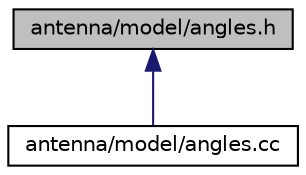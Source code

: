digraph "antenna/model/angles.h"
{
  edge [fontname="Helvetica",fontsize="10",labelfontname="Helvetica",labelfontsize="10"];
  node [fontname="Helvetica",fontsize="10",shape=record];
  Node1 [label="antenna/model/angles.h",height=0.2,width=0.4,color="black", fillcolor="grey75", style="filled", fontcolor="black"];
  Node1 -> Node2 [dir="back",color="midnightblue",fontsize="10",style="solid"];
  Node2 [label="antenna/model/angles.cc",height=0.2,width=0.4,color="black", fillcolor="white", style="filled",URL="$db/d7b/angles_8cc.html"];
}
